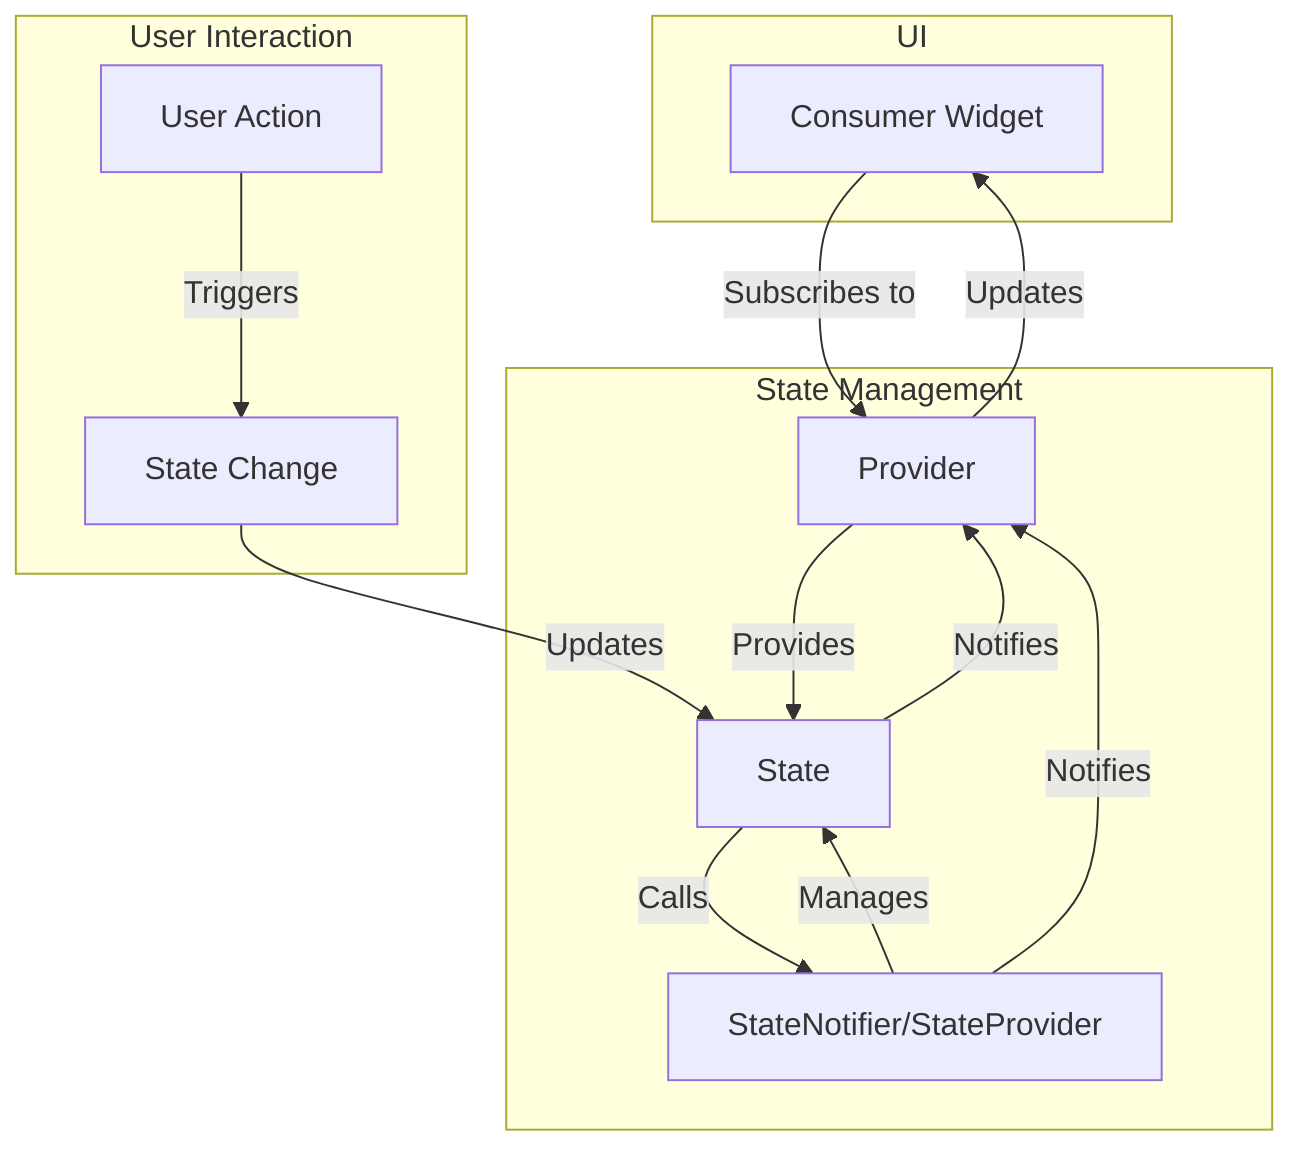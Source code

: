 graph TD
    subgraph UI
        A[Consumer Widget]
    end
    
    subgraph State Management
        B[Provider]
        C[StateNotifier/StateProvider]
        D[State]
    end

    subgraph User Interaction
        E[User Action]
        F[State Change]
    end

    A -->|Subscribes to| B
    B -->|Provides| D
    C -->|Manages| D
    D -->|Notifies| B
    B -->|Updates| A

    E -->|Triggers| F
    F -->|Updates| D
    D -->|Calls| C
    C -->|Notifies| B